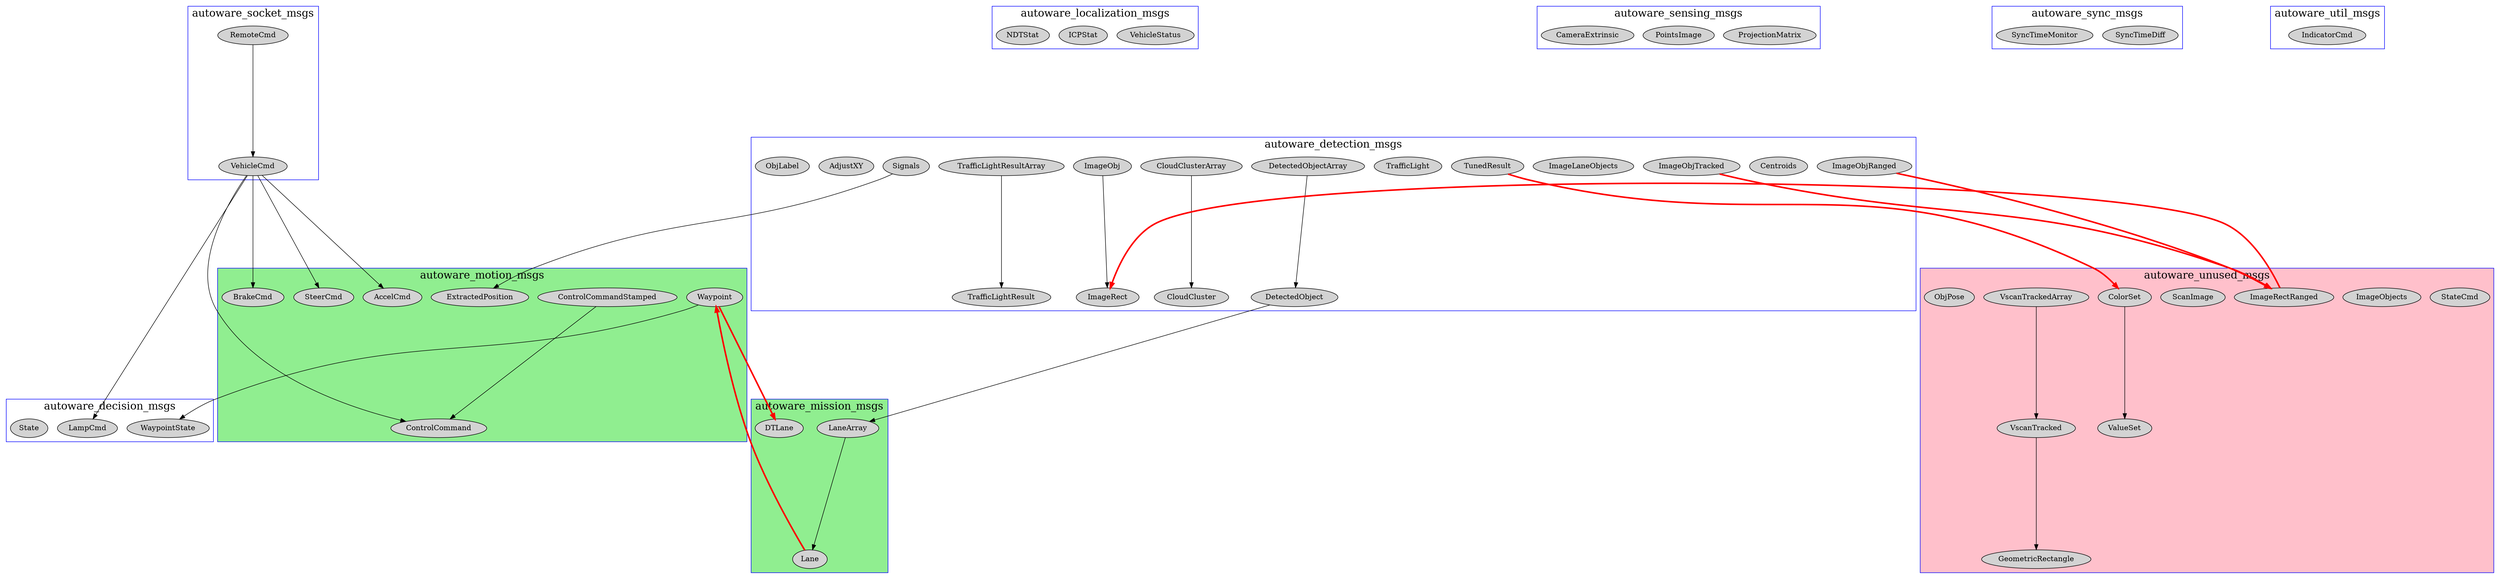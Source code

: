 digraph G {
	
	graph [fontsize=20, compound=true, ranksep=3];
	
	subgraph cluster_2 {
		node [style=filled];
		"LampCmd" "WaypointState" "State";
		label = "autoware_decision_msgs";
		color=blue;
	}
	
	subgraph cluster_3 {
		node [style=filled];
		"DetectedObjectArray"
		"Centroids"
		"ImageObjRanged"
		"ImageLaneObjects"
		"CloudClusterArray"
		"ImageRect"
		"TrafficLightResult"
		"TrafficLight"
		"ImageObj"
		"ImageObjTracked"
		"Signals"
		"DetectedObject"
		"TrafficLightResultArray"
		"TunedResult"
		"AdjustXY"
		"CloudCluster"
		"ObjLabel";
		label = "autoware_detection_msgs";
		color=blue;
	}
	
	subgraph cluster_4 {
		node [style=filled];
		"VehicleStatus" "ICPStat" "NDTStat";
		label = "autoware_localization_msgs";
		color=blue;
	}
	
	subgraph cluster_5 {
		node [style=filled];
		"DTLane" "LaneArray" "Lane";
		label = "autoware_mission_msgs";
		color=blue;
		fillcolor=lightgreen;
		style = filled;
	}
	
	subgraph cluster_6 {
		node [style=filled];
		"ControlCommandStamped" "Waypoint" "ExtractedPosition" "ControlCommand" "BrakeCmd" "AccelCmd" "SteerCmd";
		label = "autoware_motion_msgs";
		color=blue;
		fillcolor=lightgreen;
		style = filled;
	}
	
	subgraph cluster_7 {
		node [style=filled];
		"ProjectionMatrix" "PointsImage" "CameraExtrinsic";
		label = "autoware_sensing_msgs";
		color=blue;
	}
	
	subgraph cluster_8 {
		node [style=filled];
		"VehicleCmd" "RemoteCmd";
		label = "autoware_socket_msgs";
		color=blue;
	}
	
	subgraph cluster_9 {
		node [style=filled];
		"SyncTimeDiff" "SyncTimeMonitor";
		label = "autoware_sync_msgs";
		color=blue;
	}
	
	subgraph cluster_10 {
		node [style=filled];
		"IndicatorCmd";
		label = "autoware_util_msgs";
		color=blue;
	}
	
	subgraph cluster_11 {
		node [style=filled];
		"StateCmd" "ImageObjects" "ImageRectRanged" "VscanTracked" "ScanImage" "ValueSet" "ColorSet" "VscanTrackedArray" "ObjPose" "GeometricRectangle";
		label = "autoware_unused_msgs";
		color=blue;
		fillcolor=pink;
		style = filled;
	}
	
	/*
	 * The following message relations was generated by running: 
	 *for I in `find . -type f -name "*.msg"`; do name="`echo $I | sed 's/\.msg//;s/\.\///'`"; for J in `find . -type f -name "*.msg"`; do grep $name -H $J | grep -v "#" | awk -F" " '{ print $1 }' | sed 's/\.\///;s/:/" -> "/;s/\.msg//;s/^/"/;s/$/";/;s/autoware_msgs\///;s/\[\]//'; done;  done | sort -du
	*/
	
	"CloudClusterArray" -> "CloudCluster";
	"ColorSet" -> "ValueSet";
	"ControlCommandStamped" -> "ControlCommand";
	"DetectedObject" -> "LaneArray";
	"DetectedObjectArray" -> "DetectedObject";
	"ImageObj" -> "ImageRect";
	"ImageObjRanged" -> "ImageRectRanged" [color=red, penwidth=3];
	"ImageObjTracked" -> "ImageRectRanged" [color=red, penwidth=3];
	"ImageRectRanged" -> "ImageRect" [color=red, penwidth=3];
	"Lane" -> "Waypoint" [color=red, penwidth=3];
	"LaneArray" -> "Lane";
	"RemoteCmd" -> "VehicleCmd";
	"Signals" -> "ExtractedPosition";
	"TrafficLightResultArray" -> "TrafficLightResult";
	"TunedResult" -> "ColorSet" [color=red, penwidth=3];
	"VehicleCmd" -> "AccelCmd";
	"VehicleCmd" -> "BrakeCmd";
	"VehicleCmd" -> "ControlCommand";
	"VehicleCmd" -> "LampCmd";
	"VehicleCmd" -> "SteerCmd";
	"VscanTracked" -> "GeometricRectangle";
	"VscanTrackedArray" -> "VscanTracked";
	"Waypoint" -> "DTLane" [color=red, penwidth=3];
	"Waypoint" -> "WaypointState";

}
